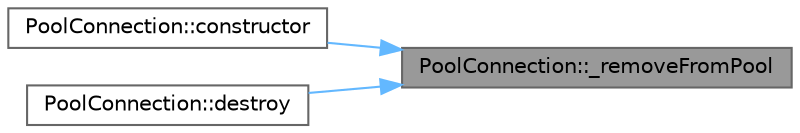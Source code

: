 digraph "PoolConnection::_removeFromPool"
{
 // INTERACTIVE_SVG=YES
 // LATEX_PDF_SIZE
  bgcolor="transparent";
  edge [fontname=Helvetica,fontsize=10,labelfontname=Helvetica,labelfontsize=10];
  node [fontname=Helvetica,fontsize=10,shape=box,height=0.2,width=0.4];
  rankdir="RL";
  Node1 [id="Node000001",label="PoolConnection::_removeFromPool",height=0.2,width=0.4,color="gray40", fillcolor="grey60", style="filled", fontcolor="black",tooltip=" "];
  Node1 -> Node2 [id="edge1_Node000001_Node000002",dir="back",color="steelblue1",style="solid",tooltip=" "];
  Node2 [id="Node000002",label="PoolConnection::constructor",height=0.2,width=0.4,color="grey40", fillcolor="white", style="filled",URL="$d7/d60/a00816_aec46658dcd763f5e7c8f30895d2f9b30.html#aec46658dcd763f5e7c8f30895d2f9b30",tooltip=" "];
  Node1 -> Node3 [id="edge2_Node000001_Node000003",dir="back",color="steelblue1",style="solid",tooltip=" "];
  Node3 [id="Node000003",label="PoolConnection::destroy",height=0.2,width=0.4,color="grey40", fillcolor="white", style="filled",URL="$d7/d60/a00816_aec17f4fbe4a0ae23378c6c3e809b1f0b.html#aec17f4fbe4a0ae23378c6c3e809b1f0b",tooltip=" "];
}
